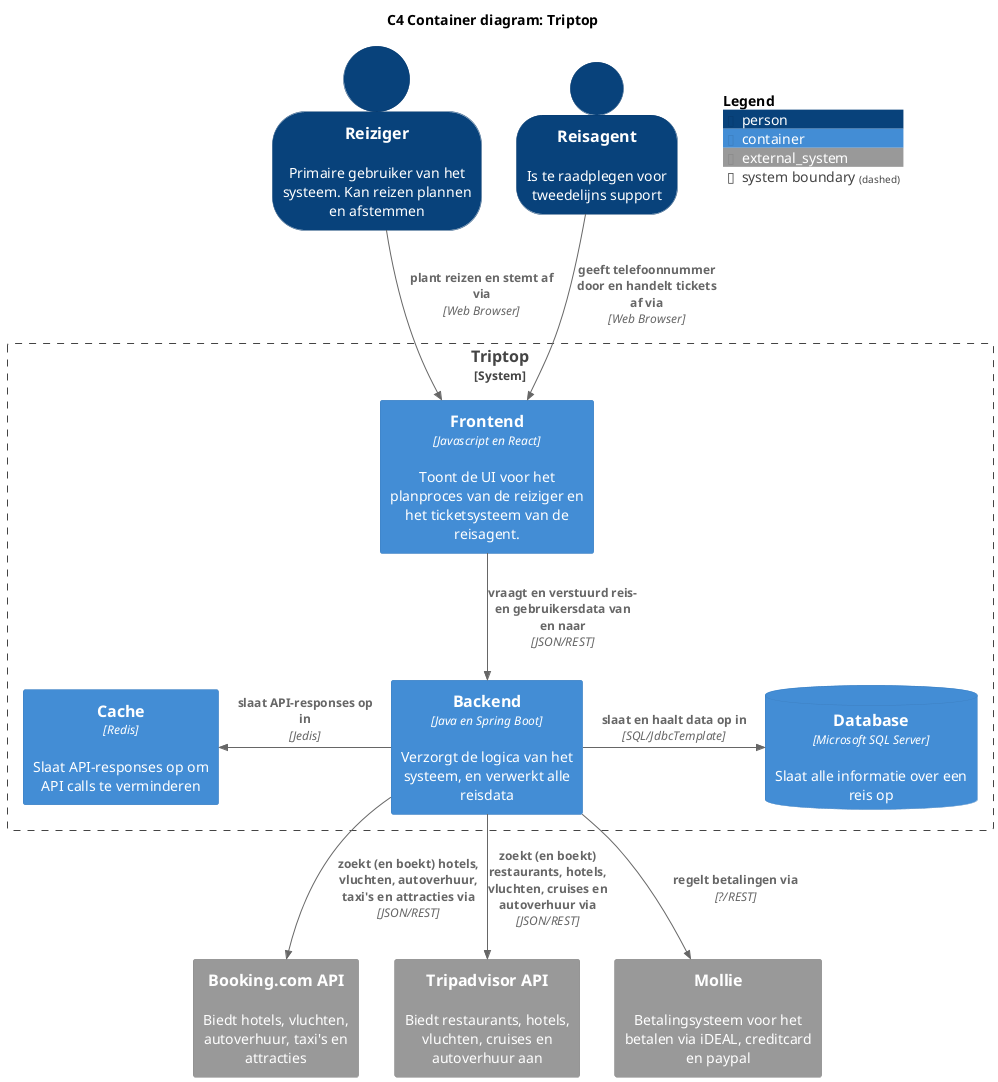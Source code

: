 @startuml
title C4 Container diagram: Triptop
!include <C4/C4_Container.puml>

top to bottom direction

SHOW_PERSON_OUTLINE()

Person(reiziger, "Reiziger", "Primaire gebruiker van het systeem. Kan reizen plannen en afstemmen")
Person(reisagent, "Reisagent", "Is te raadplegen voor tweedelijns support")

System_Boundary(system, "Triptop") {
    Container(frontend, "Frontend", "Javascript en React", "Toont de UI voor het planproces van de reiziger en het ticketsysteem van de reisagent.")
    Container(backend, "Backend", "Java en Spring Boot", "Verzorgt de logica van het systeem, en verwerkt alle reisdata")
    ContainerDb(db, "Database", "Microsoft SQL Server", "Slaat alle informatie over een reis op")
    Container(cache, "Cache", "Redis", "Slaat API-responses op om API calls te verminderen")
}

System_Ext(booking, "Booking.com API", "Biedt hotels, vluchten, autoverhuur, taxi's en attracties")
System_Ext(tripadvisor, "Tripadvisor API", "Biedt restaurants, hotels, vluchten, cruises en autoverhuur aan")
System_Ext(mollie, "Mollie", "Betalingsysteem voor het betalen via iDEAL, creditcard en paypal")

' USERS
Rel(reiziger, frontend, "plant reizen en stemt af via", "Web Browser")
Rel(reisagent, frontend, "geeft telefoonnummer door en handelt tickets af via", "Web Browser")

' SYSTEM
Rel(frontend, backend, "vraagt en verstuurd reis- en gebruikersdata van en naar", "JSON/REST")
Rel_R(backend, db, "slaat en haalt data op in", "SQL/JdbcTemplate")
Rel_L(backend, cache, "slaat API-responses op in", "Jedis")

' EXTERNAL SYSTEMS
' TODO: vind de API's zodat dit kan worden ingevuld met correcte informatie

Rel(backend, booking, "zoekt (en boekt) hotels, vluchten, autoverhuur, taxi's en attracties via", "JSON/REST")
Rel(backend, tripadvisor, "zoekt (en boekt) restaurants, hotels, vluchten, cruises en autoverhuur via", "JSON/REST")
Rel(backend, mollie, "regelt betalingen via", "?/REST")

SHOW_FLOATING_LEGEND()

@enduml
